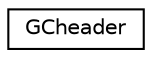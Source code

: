 digraph "Graphical Class Hierarchy"
{
  edge [fontname="Helvetica",fontsize="10",labelfontname="Helvetica",labelfontsize="10"];
  node [fontname="Helvetica",fontsize="10",shape=record];
  rankdir="LR";
  Node1 [label="GCheader",height=0.2,width=0.4,color="black", fillcolor="white", style="filled",URL="$struct_g_cheader.html"];
}
